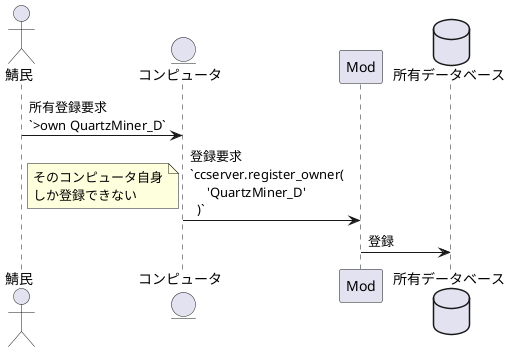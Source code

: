 @startuml
actor 鯖民 as User
entity コンピュータ as Computer

User -> Computer: 所有登録要求\n`>own QuartzMiner_D`
Computer -> Mod: 登録要求\n`ccserver.register_owner(\n     'QuartzMiner_D'\n  )`
note left: そのコンピュータ自身\nしか登録できない
database 所有データベース as DB
Mod -> DB: 登録
@enduml
